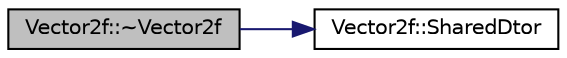 digraph "Vector2f::~Vector2f"
{
 // INTERACTIVE_SVG=YES
  edge [fontname="Helvetica",fontsize="10",labelfontname="Helvetica",labelfontsize="10"];
  node [fontname="Helvetica",fontsize="10",shape=record];
  rankdir="LR";
  Node1 [label="Vector2f::~Vector2f",height=0.2,width=0.4,color="black", fillcolor="grey75", style="filled", fontcolor="black"];
  Node1 -> Node2 [color="midnightblue",fontsize="10",style="solid",fontname="Helvetica"];
  Node2 [label="Vector2f::SharedDtor",height=0.2,width=0.4,color="black", fillcolor="white", style="filled",URL="$da/dc2/class_vector2f.html#ad8f0d3ea39ffb194ec7e228d13a8a7f0"];
}

